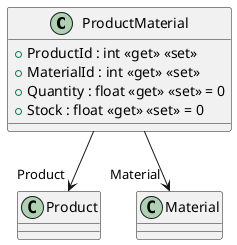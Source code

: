 @startuml
class ProductMaterial {
    + ProductId : int <<get>> <<set>>
    + MaterialId : int <<get>> <<set>>
    + Quantity : float <<get>> <<set>> = 0
    + Stock : float <<get>> <<set>> = 0
}
ProductMaterial --> "Product" Product
ProductMaterial --> "Material" Material
@enduml
